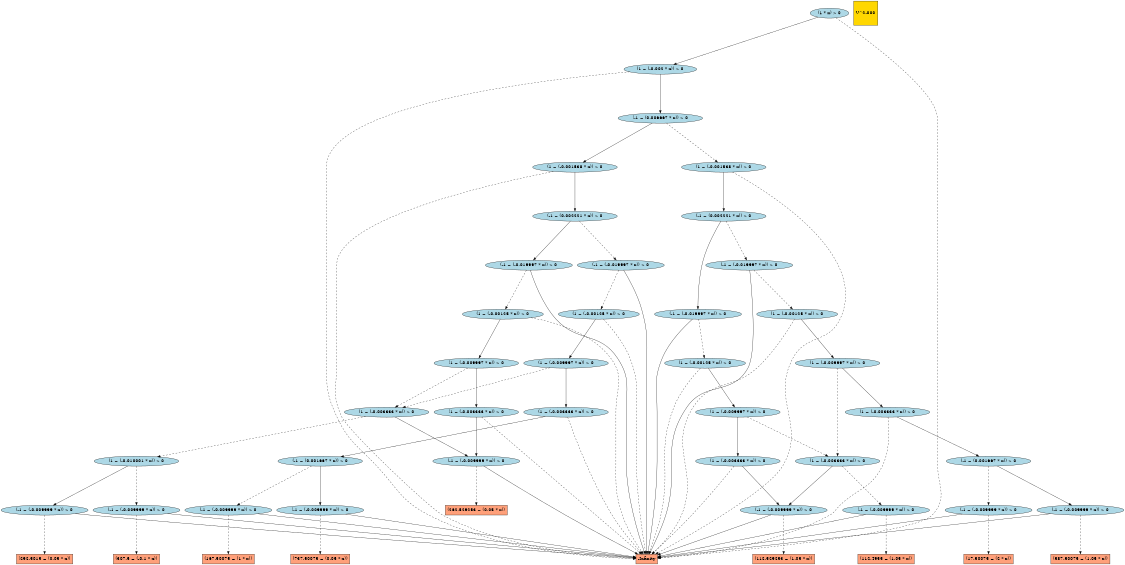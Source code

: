 digraph G { 
graph [ fontname = "Helvetica",fontsize="16",ratio = "auto",
        size="7.5,10",ranksep="2.00" ];
node [fontsize="16"];
"1196" [label="(-1 + (-0.009999 * x)) > 0",fillcolor=lightblue,color=black,shape=ellipse,style=filled];
"989" [label="(-1 + (-0.019997 * x)) > 0",fillcolor=lightblue,color=black,shape=ellipse,style=filled];
"1198" [label="(-1 + (-0.009999 * x)) > 0",fillcolor=lightblue,color=black,shape=ellipse,style=filled];
"1435" [label="(1 + (-0.010001 * x)) > 0",fillcolor=lightblue,color=black,shape=ellipse,style=filled];
"988" [label="(1 + (-0.00125 * x)) > 0",fillcolor=lightblue,color=black,shape=ellipse,style=filled];
"1197" [label="(1 + (-0.003333 * x)) > 0",fillcolor=lightblue,color=black,shape=ellipse,style=filled];
"1434" [label="(-1 + (-0.009999 * x)) > 0",fillcolor=lightblue,color=black,shape=ellipse,style=filled];
"987" [label="(1 + (-0.009997 * x)) > 0",fillcolor=lightblue,color=black,shape=ellipse,style=filled];
"1433" [label="(-1 + (-0.009999 * x)) > 0",fillcolor=lightblue,color=black,shape=ellipse,style=filled];
"660" [label="(-1 + (0.001667 * x)) > 0",fillcolor=lightblue,color=black,shape=ellipse,style=filled];
"661" [label="(1 + (-0.003333 * x)) > 0",fillcolor=lightblue,color=black,shape=ellipse,style=filled];
"1253" [label="(292.5015 + (0.05 * x))",fillcolor=lightsalmon,color=black,shape=box,style=filled];
"986" [label="(1 + (-0.003333 * x)) > 0",fillcolor=lightblue,color=black,shape=ellipse,style=filled];
"1024" [label="(737.50075 + (0.05 * x))",fillcolor=lightsalmon,color=black,shape=box,style=filled];
"1251" [label="(307.5 + (-0.1 * x))",fillcolor=lightsalmon,color=black,shape=box,style=filled];
"1023" [label="(167.50075 + (1 * x))",fillcolor=lightsalmon,color=black,shape=box,style=filled];
"1523" [label="(-1 + (0.002221 * x)) > 0",fillcolor=lightblue,color=black,shape=ellipse,style=filled];
"1522" [label="(-1 + (-0.019997 * x)) > 0",fillcolor=lightblue,color=black,shape=ellipse,style=filled];
"1525" [label="(-1 + (0.006667 * x)) > 0",fillcolor=lightblue,color=black,shape=ellipse,style=filled];
"1524" [label="(1 + (-0.001538 * x)) > 0",fillcolor=lightblue,color=black,shape=ellipse,style=filled];
"1521" [label="(1 + (-0.00125 * x)) > 0",fillcolor=lightblue,color=black,shape=ellipse,style=filled];
"1520" [label="(1 + (-0.009997 * x)) > 0",fillcolor=lightblue,color=black,shape=ellipse,style=filled];
"1527" [label="(1 * x) > 0",fillcolor=lightblue,color=black,shape=ellipse,style=filled];
"1526" [label="(1 + (-0.002 * x)) > 0",fillcolor=lightblue,color=black,shape=ellipse,style=filled];
"659" [label="(-1 + (-0.009999 * x)) > 0",fillcolor=lightblue,color=black,shape=ellipse,style=filled];
"657" [label="(1 + (-0.003333 * x)) > 0",fillcolor=lightblue,color=black,shape=ellipse,style=filled];
"658" [label="(-1 + (-0.009999 * x)) > 0",fillcolor=lightblue,color=black,shape=ellipse,style=filled];
"474" [label="(112.529253 + (1.05 * x))",fillcolor=lightsalmon,color=black,shape=box,style=filled];
"476" [label="(587.50075 + (1.05 * x))",fillcolor=lightsalmon,color=black,shape=box,style=filled];
"475" [label="(17.50075 + (2 * x))",fillcolor=lightsalmon,color=black,shape=box,style=filled];
"656" [label="(-1 + (-0.009999 * x)) > 0",fillcolor=lightblue,color=black,shape=ellipse,style=filled];
"757" [label="(112.4955 + (1.05 * x))",fillcolor=lightsalmon,color=black,shape=box,style=filled];
"939" [label="(-1 + (-0.009999 * x)) > 0",fillcolor=lightblue,color=black,shape=ellipse,style=filled];
"994" [label="(1 + (-0.001538 * x)) > 0",fillcolor=lightblue,color=black,shape=ellipse,style=filled];
"1022" [label="(262.529253 + (0.05 * x))",fillcolor=lightsalmon,color=black,shape=box,style=filled];
"1200" [label="(-1 + (0.001667 * x)) > 0",fillcolor=lightblue,color=black,shape=ellipse,style=filled];
"992" [label="(-1 + (-0.019997 * x)) > 0",fillcolor=lightblue,color=black,shape=ellipse,style=filled];
"993" [label="(-1 + (0.002221 * x)) > 0",fillcolor=lightblue,color=black,shape=ellipse,style=filled];
"990" [label="(1 + (-0.009997 * x)) > 0",fillcolor=lightblue,color=black,shape=ellipse,style=filled];
"1201" [label="(1 + (-0.003333 * x)) > 0",fillcolor=lightblue,color=black,shape=ellipse,style=filled];
"4" [label="-Infinity",fillcolor=lightsalmon,color=black,shape=box,style=filled];
"991" [label="(1 + (-0.00125 * x)) > 0",fillcolor=lightblue,color=black,shape=ellipse,style=filled];
"1199" [label="(-1 + (-0.009999 * x)) > 0",fillcolor=lightblue,color=black,shape=ellipse,style=filled];
"1519" [label="(-1 + (-0.019997 * x)) > 0",fillcolor=lightblue,color=black,shape=ellipse,style=filled];
"1518" [label="(1 + (-0.00125 * x)) > 0",fillcolor=lightblue,color=black,shape=ellipse,style=filled];
"_temp_" [label="V^2-000",fillcolor=gold1,color=black,shape=square,style=filled];
"1517" [label="(1 + (-0.009997 * x)) > 0",fillcolor=lightblue,color=black,shape=ellipse,style=filled];
"1516" [label="(1 + (-0.003333 * x)) > 0",fillcolor=lightblue,color=black,shape=ellipse,style=filled];
"1196" -> "1022" [color=black,style=dashed];
"1196" -> "4" [color=black,style=solid];
"989" -> "988" [color=black,style=dashed];
"989" -> "4" [color=black,style=solid];
"1198" -> "4" [color=black,style=solid];
"1198" -> "1023" [color=black,style=dashed];
"1435" -> "1434" [color=black,style=solid];
"1435" -> "1433" [color=black,style=dashed];
"988" -> "987" [color=black,style=solid];
"988" -> "4" [color=black,style=dashed];
"1197" -> "1196" [color=black,style=solid];
"1197" -> "4" [color=black,style=dashed];
"1434" -> "4" [color=black,style=solid];
"1434" -> "1253" [color=black,style=dashed];
"987" -> "661" [color=black,style=solid];
"987" -> "986" [color=black,style=dashed];
"1433" -> "4" [color=black,style=solid];
"1433" -> "1251" [color=black,style=dashed];
"660" -> "659" [color=black,style=solid];
"660" -> "658" [color=black,style=dashed];
"661" -> "4" [color=black,style=dashed];
"661" -> "660" [color=black,style=solid];
"986" -> "656" [color=black,style=solid];
"986" -> "939" [color=black,style=dashed];
"1523" -> "1522" [color=black,style=solid];
"1523" -> "1519" [color=black,style=dashed];
"1522" -> "1521" [color=black,style=dashed];
"1522" -> "4" [color=black,style=solid];
"1525" -> "994" [color=black,style=dashed];
"1525" -> "1524" [color=black,style=solid];
"1524" -> "1523" [color=black,style=solid];
"1524" -> "4" [color=black,style=dashed];
"1521" -> "1520" [color=black,style=solid];
"1521" -> "4" [color=black,style=dashed];
"1520" -> "1197" [color=black,style=solid];
"1520" -> "1516" [color=black,style=dashed];
"1527" -> "4" [color=black,style=dashed];
"1527" -> "1526" [color=black,style=solid];
"1526" -> "1525" [color=black,style=solid];
"1526" -> "4" [color=black,style=dashed];
"659" -> "4" [color=black,style=solid];
"659" -> "476" [color=black,style=dashed];
"657" -> "4" [color=black,style=dashed];
"657" -> "656" [color=black,style=solid];
"658" -> "4" [color=black,style=solid];
"658" -> "475" [color=black,style=dashed];
"656" -> "4" [color=black,style=solid];
"656" -> "474" [color=black,style=dashed];
"939" -> "4" [color=black,style=solid];
"939" -> "757" [color=black,style=dashed];
"994" -> "993" [color=black,style=solid];
"994" -> "4" [color=black,style=dashed];
"1200" -> "1198" [color=black,style=dashed];
"1200" -> "1199" [color=black,style=solid];
"992" -> "4" [color=black,style=solid];
"992" -> "991" [color=black,style=dashed];
"993" -> "989" [color=black,style=dashed];
"993" -> "992" [color=black,style=solid];
"990" -> "657" [color=black,style=solid];
"990" -> "986" [color=black,style=dashed];
"1201" -> "1200" [color=black,style=solid];
"1201" -> "4" [color=black,style=dashed];
"991" -> "990" [color=black,style=solid];
"991" -> "4" [color=black,style=dashed];
"1199" -> "4" [color=black,style=solid];
"1199" -> "1024" [color=black,style=dashed];
"1519" -> "4" [color=black,style=solid];
"1519" -> "1518" [color=black,style=dashed];
"1518" -> "4" [color=black,style=dashed];
"1518" -> "1517" [color=black,style=solid];
"1517" -> "1201" [color=black,style=solid];
"1517" -> "1516" [color=black,style=dashed];
"1516" -> "1196" [color=black,style=solid];
"1516" -> "1435" [color=black,style=dashed];
}
